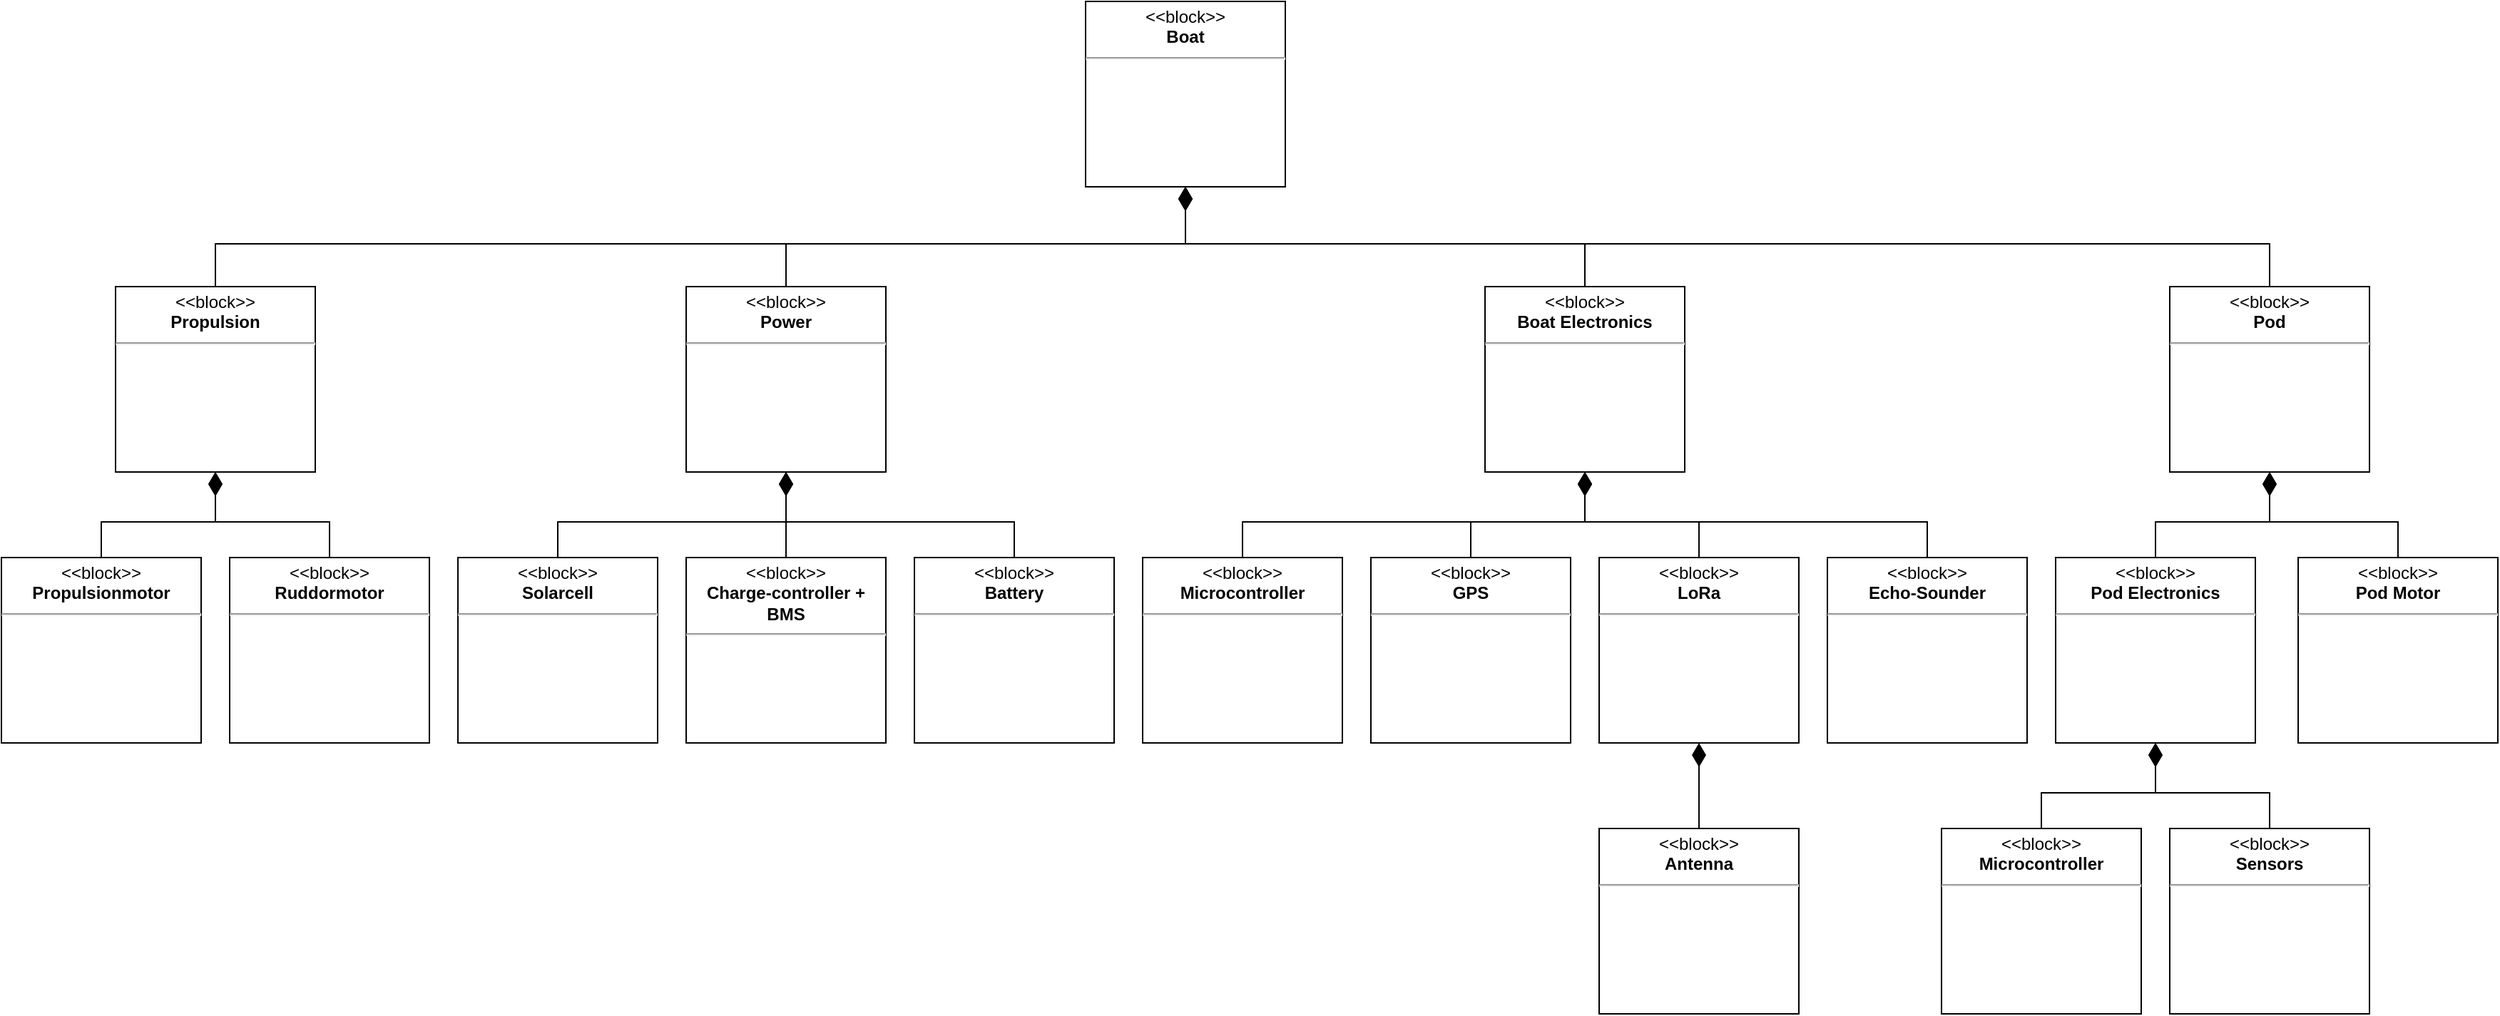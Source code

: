 <mxfile version="16.5.6" type="github" pages="2">
  <diagram id="6XSICddZ0CkOiPx_KoM9" name="Båden">
    <mxGraphModel dx="2365" dy="1238" grid="1" gridSize="10" guides="1" tooltips="1" connect="1" arrows="1" fold="1" page="1" pageScale="1" pageWidth="1169" pageHeight="827" math="0" shadow="0">
      <root>
        <mxCell id="0" />
        <mxCell id="1" parent="0" />
        <mxCell id="rIe6Sm0V3zeNr12IOCub-13" style="edgeStyle=orthogonalEdgeStyle;rounded=0;orthogonalLoop=1;jettySize=auto;html=1;exitX=0.5;exitY=1;exitDx=0;exitDy=0;entryX=0.5;entryY=0;entryDx=0;entryDy=0;endArrow=none;endFill=0;startArrow=diamondThin;startFill=1;strokeWidth=1;endSize=14;startSize=14;" edge="1" parent="1" source="rIe6Sm0V3zeNr12IOCub-11" target="rIe6Sm0V3zeNr12IOCub-12">
          <mxGeometry relative="1" as="geometry" />
        </mxCell>
        <mxCell id="EbZcceduFZi5iUKaZhmY-3" style="edgeStyle=orthogonalEdgeStyle;rounded=0;orthogonalLoop=1;jettySize=auto;html=1;exitX=0.5;exitY=1;exitDx=0;exitDy=0;startArrow=diamondThin;startFill=1;endArrow=none;endFill=0;startSize=14;endSize=14;strokeWidth=1;" edge="1" parent="1" source="rIe6Sm0V3zeNr12IOCub-11" target="EbZcceduFZi5iUKaZhmY-1">
          <mxGeometry relative="1" as="geometry" />
        </mxCell>
        <mxCell id="EbZcceduFZi5iUKaZhmY-6" style="edgeStyle=orthogonalEdgeStyle;rounded=0;orthogonalLoop=1;jettySize=auto;html=1;exitX=0.5;exitY=1;exitDx=0;exitDy=0;entryX=0.5;entryY=0;entryDx=0;entryDy=0;startArrow=diamondThin;startFill=1;endArrow=none;endFill=0;startSize=14;endSize=14;strokeWidth=1;" edge="1" parent="1" source="rIe6Sm0V3zeNr12IOCub-11" target="EbZcceduFZi5iUKaZhmY-4">
          <mxGeometry relative="1" as="geometry" />
        </mxCell>
        <mxCell id="EbZcceduFZi5iUKaZhmY-28" style="edgeStyle=orthogonalEdgeStyle;rounded=0;orthogonalLoop=1;jettySize=auto;html=1;exitX=0.5;exitY=1;exitDx=0;exitDy=0;entryX=0.5;entryY=0;entryDx=0;entryDy=0;startArrow=diamondThin;startFill=1;endArrow=none;endFill=0;startSize=14;endSize=14;strokeWidth=1;" edge="1" parent="1" source="rIe6Sm0V3zeNr12IOCub-11" target="EbZcceduFZi5iUKaZhmY-26">
          <mxGeometry relative="1" as="geometry" />
        </mxCell>
        <mxCell id="rIe6Sm0V3zeNr12IOCub-11" value="&lt;p style=&quot;margin: 0px ; margin-top: 4px ; text-align: center&quot;&gt;&amp;lt;&amp;lt;block&amp;gt;&amp;gt;&lt;br&gt;&lt;b&gt;Boat&lt;/b&gt;&lt;/p&gt;&lt;hr&gt;&lt;p style=&quot;margin: 0px ; margin-left: 8px ; text-align: center&quot;&gt;&lt;br&gt;&lt;/p&gt;" style="shape=rect;html=1;overflow=fill;whiteSpace=wrap;" vertex="1" parent="1">
          <mxGeometry x="760" y="110" width="140" height="130" as="geometry" />
        </mxCell>
        <mxCell id="rIe6Sm0V3zeNr12IOCub-22" style="edgeStyle=orthogonalEdgeStyle;rounded=0;orthogonalLoop=1;jettySize=auto;html=1;exitX=0.5;exitY=1;exitDx=0;exitDy=0;entryX=0.5;entryY=0;entryDx=0;entryDy=0;startArrow=diamondThin;startFill=1;endArrow=none;endFill=0;startSize=14;endSize=14;strokeWidth=1;" edge="1" parent="1" source="rIe6Sm0V3zeNr12IOCub-12" target="rIe6Sm0V3zeNr12IOCub-21">
          <mxGeometry relative="1" as="geometry" />
        </mxCell>
        <mxCell id="rIe6Sm0V3zeNr12IOCub-24" style="edgeStyle=orthogonalEdgeStyle;rounded=0;orthogonalLoop=1;jettySize=auto;html=1;exitX=0.5;exitY=1;exitDx=0;exitDy=0;entryX=0.5;entryY=0;entryDx=0;entryDy=0;startArrow=diamondThin;startFill=1;endArrow=none;endFill=0;startSize=14;endSize=14;strokeWidth=1;" edge="1" parent="1" source="rIe6Sm0V3zeNr12IOCub-12" target="rIe6Sm0V3zeNr12IOCub-23">
          <mxGeometry relative="1" as="geometry" />
        </mxCell>
        <mxCell id="rIe6Sm0V3zeNr12IOCub-12" value="&lt;p style=&quot;margin: 0px ; margin-top: 4px ; text-align: center&quot;&gt;&amp;lt;&amp;lt;block&amp;gt;&amp;gt;&lt;br&gt;&lt;b&gt;Propulsion&lt;/b&gt;&lt;/p&gt;&lt;hr&gt;&lt;p style=&quot;margin: 0px ; margin-left: 8px ; text-align: center&quot;&gt;&lt;br&gt;&lt;/p&gt;" style="shape=rect;html=1;overflow=fill;whiteSpace=wrap;" vertex="1" parent="1">
          <mxGeometry x="80" y="310" width="140" height="130" as="geometry" />
        </mxCell>
        <mxCell id="rIe6Sm0V3zeNr12IOCub-14" value="&lt;p style=&quot;margin: 0px ; margin-top: 4px ; text-align: center&quot;&gt;&amp;lt;&amp;lt;block&amp;gt;&amp;gt;&lt;br&gt;&lt;b&gt;Solarcell&lt;/b&gt;&lt;/p&gt;&lt;hr&gt;&lt;p style=&quot;margin: 0px ; margin-left: 8px ; text-align: center&quot;&gt;&lt;br&gt;&lt;/p&gt;" style="shape=rect;html=1;overflow=fill;whiteSpace=wrap;" vertex="1" parent="1">
          <mxGeometry x="320" y="500" width="140" height="130" as="geometry" />
        </mxCell>
        <mxCell id="rIe6Sm0V3zeNr12IOCub-16" value="&lt;p style=&quot;margin: 0px ; margin-top: 4px ; text-align: center&quot;&gt;&amp;lt;&amp;lt;block&amp;gt;&amp;gt;&lt;br&gt;&lt;b&gt;Charge-controller + BMS&lt;/b&gt;&lt;/p&gt;&lt;hr&gt;&lt;p style=&quot;margin: 0px ; margin-left: 8px ; text-align: center&quot;&gt;&lt;br&gt;&lt;/p&gt;" style="shape=rect;html=1;overflow=fill;whiteSpace=wrap;" vertex="1" parent="1">
          <mxGeometry x="480" y="500" width="140" height="130" as="geometry" />
        </mxCell>
        <mxCell id="rIe6Sm0V3zeNr12IOCub-17" value="&lt;p style=&quot;margin: 0px ; margin-top: 4px ; text-align: center&quot;&gt;&amp;lt;&amp;lt;block&amp;gt;&amp;gt;&lt;br&gt;&lt;b&gt;Battery&lt;/b&gt;&lt;/p&gt;&lt;hr&gt;&lt;p style=&quot;margin: 0px ; margin-left: 8px ; text-align: center&quot;&gt;&lt;br&gt;&lt;/p&gt;" style="shape=rect;html=1;overflow=fill;whiteSpace=wrap;" vertex="1" parent="1">
          <mxGeometry x="640" y="500" width="140" height="130" as="geometry" />
        </mxCell>
        <mxCell id="rIe6Sm0V3zeNr12IOCub-21" value="&lt;p style=&quot;margin: 0px ; margin-top: 4px ; text-align: center&quot;&gt;&amp;lt;&amp;lt;block&amp;gt;&amp;gt;&lt;br&gt;&lt;b&gt;Propulsionmotor&lt;/b&gt;&lt;/p&gt;&lt;hr&gt;&lt;p style=&quot;margin: 0px ; margin-left: 8px ; text-align: center&quot;&gt;&lt;br&gt;&lt;/p&gt;" style="shape=rect;html=1;overflow=fill;whiteSpace=wrap;" vertex="1" parent="1">
          <mxGeometry y="500" width="140" height="130" as="geometry" />
        </mxCell>
        <mxCell id="rIe6Sm0V3zeNr12IOCub-23" value="&lt;p style=&quot;margin: 0px ; margin-top: 4px ; text-align: center&quot;&gt;&amp;lt;&amp;lt;block&amp;gt;&amp;gt;&lt;br&gt;&lt;b&gt;Ruddormotor&lt;/b&gt;&lt;/p&gt;&lt;hr&gt;&lt;p style=&quot;margin: 0px ; margin-left: 8px ; text-align: center&quot;&gt;&lt;br&gt;&lt;/p&gt;" style="shape=rect;html=1;overflow=fill;whiteSpace=wrap;" vertex="1" parent="1">
          <mxGeometry x="160" y="500" width="140" height="130" as="geometry" />
        </mxCell>
        <mxCell id="EbZcceduFZi5iUKaZhmY-11" style="edgeStyle=orthogonalEdgeStyle;rounded=0;orthogonalLoop=1;jettySize=auto;html=1;exitX=0.5;exitY=1;exitDx=0;exitDy=0;entryX=0.5;entryY=0;entryDx=0;entryDy=0;startArrow=diamondThin;startFill=1;endArrow=none;endFill=0;startSize=14;endSize=14;strokeWidth=1;" edge="1" parent="1" source="EbZcceduFZi5iUKaZhmY-1" target="EbZcceduFZi5iUKaZhmY-10">
          <mxGeometry relative="1" as="geometry" />
        </mxCell>
        <mxCell id="EbZcceduFZi5iUKaZhmY-13" style="edgeStyle=orthogonalEdgeStyle;rounded=0;orthogonalLoop=1;jettySize=auto;html=1;exitX=0.5;exitY=1;exitDx=0;exitDy=0;entryX=0.5;entryY=0;entryDx=0;entryDy=0;startArrow=diamondThin;startFill=1;endArrow=none;endFill=0;startSize=14;endSize=14;strokeWidth=1;" edge="1" parent="1" source="EbZcceduFZi5iUKaZhmY-1" target="EbZcceduFZi5iUKaZhmY-12">
          <mxGeometry relative="1" as="geometry" />
        </mxCell>
        <mxCell id="EbZcceduFZi5iUKaZhmY-16" style="edgeStyle=orthogonalEdgeStyle;rounded=0;orthogonalLoop=1;jettySize=auto;html=1;exitX=0.5;exitY=1;exitDx=0;exitDy=0;entryX=0.5;entryY=0;entryDx=0;entryDy=0;startArrow=diamondThin;startFill=1;endArrow=none;endFill=0;startSize=14;endSize=14;strokeWidth=1;" edge="1" parent="1" source="EbZcceduFZi5iUKaZhmY-1" target="EbZcceduFZi5iUKaZhmY-14">
          <mxGeometry relative="1" as="geometry" />
        </mxCell>
        <mxCell id="EbZcceduFZi5iUKaZhmY-19" style="edgeStyle=orthogonalEdgeStyle;rounded=0;orthogonalLoop=1;jettySize=auto;html=1;exitX=0.5;exitY=1;exitDx=0;exitDy=0;entryX=0.5;entryY=0;entryDx=0;entryDy=0;startArrow=diamondThin;startFill=1;endArrow=none;endFill=0;startSize=14;endSize=14;strokeWidth=1;" edge="1" parent="1" source="EbZcceduFZi5iUKaZhmY-1" target="EbZcceduFZi5iUKaZhmY-17">
          <mxGeometry relative="1" as="geometry" />
        </mxCell>
        <mxCell id="EbZcceduFZi5iUKaZhmY-1" value="&lt;p style=&quot;margin: 0px ; margin-top: 4px ; text-align: center&quot;&gt;&amp;lt;&amp;lt;block&amp;gt;&amp;gt;&lt;br&gt;&lt;b&gt;Boat Electronics&lt;/b&gt;&lt;/p&gt;&lt;hr&gt;&lt;p style=&quot;margin: 0px ; margin-left: 8px ; text-align: center&quot;&gt;&lt;br&gt;&lt;/p&gt;" style="shape=rect;html=1;overflow=fill;whiteSpace=wrap;" vertex="1" parent="1">
          <mxGeometry x="1040" y="310" width="140" height="130" as="geometry" />
        </mxCell>
        <mxCell id="EbZcceduFZi5iUKaZhmY-7" style="edgeStyle=orthogonalEdgeStyle;rounded=0;orthogonalLoop=1;jettySize=auto;html=1;exitX=0.5;exitY=1;exitDx=0;exitDy=0;entryX=0.5;entryY=0;entryDx=0;entryDy=0;startArrow=diamondThin;startFill=1;endArrow=none;endFill=0;startSize=14;endSize=14;strokeWidth=1;" edge="1" parent="1" source="EbZcceduFZi5iUKaZhmY-4" target="rIe6Sm0V3zeNr12IOCub-17">
          <mxGeometry relative="1" as="geometry" />
        </mxCell>
        <mxCell id="EbZcceduFZi5iUKaZhmY-8" style="edgeStyle=orthogonalEdgeStyle;rounded=0;orthogonalLoop=1;jettySize=auto;html=1;exitX=0.5;exitY=1;exitDx=0;exitDy=0;entryX=0.5;entryY=0;entryDx=0;entryDy=0;startArrow=diamondThin;startFill=1;endArrow=none;endFill=0;startSize=14;endSize=14;strokeWidth=1;" edge="1" parent="1" source="EbZcceduFZi5iUKaZhmY-4" target="rIe6Sm0V3zeNr12IOCub-16">
          <mxGeometry relative="1" as="geometry" />
        </mxCell>
        <mxCell id="EbZcceduFZi5iUKaZhmY-9" style="edgeStyle=orthogonalEdgeStyle;rounded=0;orthogonalLoop=1;jettySize=auto;html=1;exitX=0.5;exitY=1;exitDx=0;exitDy=0;entryX=0.5;entryY=0;entryDx=0;entryDy=0;startArrow=diamondThin;startFill=1;endArrow=none;endFill=0;startSize=14;endSize=14;strokeWidth=1;" edge="1" parent="1" source="EbZcceduFZi5iUKaZhmY-4" target="rIe6Sm0V3zeNr12IOCub-14">
          <mxGeometry relative="1" as="geometry" />
        </mxCell>
        <mxCell id="EbZcceduFZi5iUKaZhmY-4" value="&lt;p style=&quot;margin: 0px ; margin-top: 4px ; text-align: center&quot;&gt;&amp;lt;&amp;lt;block&amp;gt;&amp;gt;&lt;br&gt;&lt;b&gt;Power&lt;/b&gt;&lt;/p&gt;&lt;hr&gt;&lt;p style=&quot;margin: 0px ; margin-left: 8px ; text-align: center&quot;&gt;&lt;br&gt;&lt;/p&gt;" style="shape=rect;html=1;overflow=fill;whiteSpace=wrap;" vertex="1" parent="1">
          <mxGeometry x="480" y="310" width="140" height="130" as="geometry" />
        </mxCell>
        <mxCell id="EbZcceduFZi5iUKaZhmY-10" value="&lt;p style=&quot;margin: 0px ; margin-top: 4px ; text-align: center&quot;&gt;&amp;lt;&amp;lt;block&amp;gt;&amp;gt;&lt;br&gt;&lt;b&gt;Microcontroller&lt;/b&gt;&lt;/p&gt;&lt;hr&gt;&lt;p style=&quot;margin: 0px ; margin-left: 8px ; text-align: center&quot;&gt;&lt;br&gt;&lt;/p&gt;" style="shape=rect;html=1;overflow=fill;whiteSpace=wrap;" vertex="1" parent="1">
          <mxGeometry x="800" y="500" width="140" height="130" as="geometry" />
        </mxCell>
        <mxCell id="EbZcceduFZi5iUKaZhmY-12" value="&lt;p style=&quot;margin: 0px ; margin-top: 4px ; text-align: center&quot;&gt;&amp;lt;&amp;lt;block&amp;gt;&amp;gt;&lt;br&gt;&lt;b&gt;GPS&lt;/b&gt;&lt;/p&gt;&lt;hr&gt;&lt;p style=&quot;margin: 0px ; margin-left: 8px ; text-align: center&quot;&gt;&lt;br&gt;&lt;/p&gt;" style="shape=rect;html=1;overflow=fill;whiteSpace=wrap;" vertex="1" parent="1">
          <mxGeometry x="960" y="500" width="140" height="130" as="geometry" />
        </mxCell>
        <mxCell id="BNiSXMFU5ODXxRNPR5QQ-3" style="edgeStyle=orthogonalEdgeStyle;rounded=0;orthogonalLoop=1;jettySize=auto;html=1;exitX=0.5;exitY=1;exitDx=0;exitDy=0;entryX=0.5;entryY=0;entryDx=0;entryDy=0;startArrow=diamondThin;startFill=1;endArrow=none;endFill=0;startSize=14;endSize=14;strokeWidth=1;" edge="1" parent="1" source="EbZcceduFZi5iUKaZhmY-14" target="BNiSXMFU5ODXxRNPR5QQ-1">
          <mxGeometry relative="1" as="geometry" />
        </mxCell>
        <mxCell id="EbZcceduFZi5iUKaZhmY-14" value="&lt;p style=&quot;margin: 0px ; margin-top: 4px ; text-align: center&quot;&gt;&amp;lt;&amp;lt;block&amp;gt;&amp;gt;&lt;br&gt;&lt;b&gt;LoRa&lt;/b&gt;&lt;/p&gt;&lt;hr&gt;&lt;p style=&quot;margin: 0px ; margin-left: 8px ; text-align: center&quot;&gt;&lt;br&gt;&lt;/p&gt;" style="shape=rect;html=1;overflow=fill;whiteSpace=wrap;" vertex="1" parent="1">
          <mxGeometry x="1120" y="500" width="140" height="130" as="geometry" />
        </mxCell>
        <mxCell id="EbZcceduFZi5iUKaZhmY-17" value="&lt;p style=&quot;margin: 0px ; margin-top: 4px ; text-align: center&quot;&gt;&amp;lt;&amp;lt;block&amp;gt;&amp;gt;&lt;br&gt;&lt;b&gt;Echo-Sounder&lt;/b&gt;&lt;/p&gt;&lt;hr&gt;&lt;p style=&quot;margin: 0px ; margin-left: 8px ; text-align: center&quot;&gt;&lt;br&gt;&lt;/p&gt;" style="shape=rect;html=1;overflow=fill;whiteSpace=wrap;" vertex="1" parent="1">
          <mxGeometry x="1280" y="500" width="140" height="130" as="geometry" />
        </mxCell>
        <mxCell id="EbZcceduFZi5iUKaZhmY-22" style="edgeStyle=orthogonalEdgeStyle;rounded=0;orthogonalLoop=1;jettySize=auto;html=1;exitX=0.5;exitY=1;exitDx=0;exitDy=0;entryX=0.5;entryY=0;entryDx=0;entryDy=0;startArrow=diamondThin;startFill=1;endArrow=none;endFill=0;startSize=14;endSize=14;strokeWidth=1;" edge="1" parent="1" source="EbZcceduFZi5iUKaZhmY-20" target="EbZcceduFZi5iUKaZhmY-21">
          <mxGeometry relative="1" as="geometry" />
        </mxCell>
        <mxCell id="EbZcceduFZi5iUKaZhmY-24" style="edgeStyle=orthogonalEdgeStyle;rounded=0;orthogonalLoop=1;jettySize=auto;html=1;exitX=0.5;exitY=1;exitDx=0;exitDy=0;entryX=0.5;entryY=0;entryDx=0;entryDy=0;startArrow=diamondThin;startFill=1;endArrow=none;endFill=0;startSize=14;endSize=14;strokeWidth=1;" edge="1" parent="1" source="EbZcceduFZi5iUKaZhmY-20" target="EbZcceduFZi5iUKaZhmY-23">
          <mxGeometry relative="1" as="geometry" />
        </mxCell>
        <mxCell id="EbZcceduFZi5iUKaZhmY-20" value="&lt;p style=&quot;margin: 0px ; margin-top: 4px ; text-align: center&quot;&gt;&amp;lt;&amp;lt;block&amp;gt;&amp;gt;&lt;br&gt;&lt;b&gt;Pod Electronics&lt;/b&gt;&lt;/p&gt;&lt;hr&gt;&lt;p style=&quot;margin: 0px ; margin-left: 8px ; text-align: center&quot;&gt;&lt;br&gt;&lt;/p&gt;" style="shape=rect;html=1;overflow=fill;whiteSpace=wrap;" vertex="1" parent="1">
          <mxGeometry x="1440" y="500" width="140" height="130" as="geometry" />
        </mxCell>
        <mxCell id="EbZcceduFZi5iUKaZhmY-21" value="&lt;p style=&quot;margin: 0px ; margin-top: 4px ; text-align: center&quot;&gt;&amp;lt;&amp;lt;block&amp;gt;&amp;gt;&lt;br&gt;&lt;b&gt;Microcontroller&lt;/b&gt;&lt;/p&gt;&lt;hr&gt;&lt;p style=&quot;margin: 0px ; margin-left: 8px ; text-align: center&quot;&gt;&lt;br&gt;&lt;/p&gt;" style="shape=rect;html=1;overflow=fill;whiteSpace=wrap;" vertex="1" parent="1">
          <mxGeometry x="1360" y="690" width="140" height="130" as="geometry" />
        </mxCell>
        <mxCell id="EbZcceduFZi5iUKaZhmY-23" value="&lt;p style=&quot;margin: 0px ; margin-top: 4px ; text-align: center&quot;&gt;&amp;lt;&amp;lt;block&amp;gt;&amp;gt;&lt;br&gt;&lt;b&gt;Sensors&lt;/b&gt;&lt;/p&gt;&lt;hr&gt;&lt;p style=&quot;margin: 0px ; margin-left: 8px ; text-align: center&quot;&gt;&lt;br&gt;&lt;/p&gt;" style="shape=rect;html=1;overflow=fill;whiteSpace=wrap;" vertex="1" parent="1">
          <mxGeometry x="1520" y="690" width="140" height="130" as="geometry" />
        </mxCell>
        <mxCell id="EbZcceduFZi5iUKaZhmY-29" style="edgeStyle=orthogonalEdgeStyle;rounded=0;orthogonalLoop=1;jettySize=auto;html=1;exitX=0.5;exitY=1;exitDx=0;exitDy=0;entryX=0.5;entryY=0;entryDx=0;entryDy=0;startArrow=diamondThin;startFill=1;endArrow=none;endFill=0;startSize=14;endSize=14;strokeWidth=1;" edge="1" parent="1" source="EbZcceduFZi5iUKaZhmY-26" target="EbZcceduFZi5iUKaZhmY-20">
          <mxGeometry relative="1" as="geometry" />
        </mxCell>
        <mxCell id="EbZcceduFZi5iUKaZhmY-31" style="edgeStyle=orthogonalEdgeStyle;rounded=0;orthogonalLoop=1;jettySize=auto;html=1;exitX=0.5;exitY=1;exitDx=0;exitDy=0;entryX=0.5;entryY=0;entryDx=0;entryDy=0;startArrow=diamondThin;startFill=1;endArrow=none;endFill=0;startSize=14;endSize=14;strokeWidth=1;" edge="1" parent="1" source="EbZcceduFZi5iUKaZhmY-26" target="EbZcceduFZi5iUKaZhmY-30">
          <mxGeometry relative="1" as="geometry" />
        </mxCell>
        <mxCell id="EbZcceduFZi5iUKaZhmY-26" value="&lt;p style=&quot;margin: 0px ; margin-top: 4px ; text-align: center&quot;&gt;&amp;lt;&amp;lt;block&amp;gt;&amp;gt;&lt;br&gt;&lt;b&gt;Pod&lt;/b&gt;&lt;/p&gt;&lt;hr&gt;&lt;p style=&quot;margin: 0px ; margin-left: 8px ; text-align: center&quot;&gt;&lt;br&gt;&lt;/p&gt;" style="shape=rect;html=1;overflow=fill;whiteSpace=wrap;" vertex="1" parent="1">
          <mxGeometry x="1520" y="310" width="140" height="130" as="geometry" />
        </mxCell>
        <mxCell id="EbZcceduFZi5iUKaZhmY-30" value="&lt;p style=&quot;margin: 0px ; margin-top: 4px ; text-align: center&quot;&gt;&amp;lt;&amp;lt;block&amp;gt;&amp;gt;&lt;br&gt;&lt;b&gt;Pod Motor&lt;/b&gt;&lt;/p&gt;&lt;hr&gt;&lt;p style=&quot;margin: 0px ; margin-left: 8px ; text-align: center&quot;&gt;&lt;br&gt;&lt;/p&gt;" style="shape=rect;html=1;overflow=fill;whiteSpace=wrap;" vertex="1" parent="1">
          <mxGeometry x="1610" y="500" width="140" height="130" as="geometry" />
        </mxCell>
        <mxCell id="BNiSXMFU5ODXxRNPR5QQ-1" value="&lt;p style=&quot;margin: 0px ; margin-top: 4px ; text-align: center&quot;&gt;&amp;lt;&amp;lt;block&amp;gt;&amp;gt;&lt;br&gt;&lt;b&gt;Antenna&lt;/b&gt;&lt;/p&gt;&lt;hr&gt;&lt;p style=&quot;margin: 0px ; margin-left: 8px ; text-align: center&quot;&gt;&lt;br&gt;&lt;/p&gt;" style="shape=rect;html=1;overflow=fill;whiteSpace=wrap;" vertex="1" parent="1">
          <mxGeometry x="1120" y="690" width="140" height="130" as="geometry" />
        </mxCell>
      </root>
    </mxGraphModel>
  </diagram>
  <diagram id="guMiqCeIo4ewibkK0zIK" name="Land_unit">
    <mxGraphModel dx="119" dy="495" grid="1" gridSize="10" guides="1" tooltips="1" connect="1" arrows="1" fold="1" page="1" pageScale="1" pageWidth="827" pageHeight="1169" math="0" shadow="0">
      <root>
        <mxCell id="9yvFbHmdoULvYNE5BB0U-0" />
        <mxCell id="9yvFbHmdoULvYNE5BB0U-1" parent="9yvFbHmdoULvYNE5BB0U-0" />
        <mxCell id="9yvFbHmdoULvYNE5BB0U-2" value="" style="align=right;html=1;verticalAlign=bottom;endArrow=none;startArrow=diamondThin;startSize=14;startFill=1;edgeStyle=none;rounded=0;exitX=0;exitY=0.5;exitDx=0;exitDy=0;" parent="9yvFbHmdoULvYNE5BB0U-1" source="9yvFbHmdoULvYNE5BB0U-7" target="9yvFbHmdoULvYNE5BB0U-6" edge="1">
          <mxGeometry x="1" relative="1" as="geometry">
            <mxPoint x="1400" y="290" as="sourcePoint" />
            <mxPoint x="1270" y="310" as="targetPoint" />
          </mxGeometry>
        </mxCell>
        <mxCell id="9yvFbHmdoULvYNE5BB0U-3" value="" style="resizable=0;html=1;align=right;verticalAlign=top;labelBackgroundColor=none;fontSize=10" parent="9yvFbHmdoULvYNE5BB0U-2" connectable="0" vertex="1">
          <mxGeometry x="1" relative="1" as="geometry" />
        </mxCell>
        <mxCell id="9yvFbHmdoULvYNE5BB0U-4" style="edgeStyle=orthogonalEdgeStyle;rounded=0;orthogonalLoop=1;jettySize=auto;html=1;exitX=0.5;exitY=0;exitDx=0;exitDy=0;entryX=0.5;entryY=1;entryDx=0;entryDy=0;endArrow=diamondThin;endFill=1;" parent="9yvFbHmdoULvYNE5BB0U-1" source="9yvFbHmdoULvYNE5BB0U-6" target="9yvFbHmdoULvYNE5BB0U-14" edge="1">
          <mxGeometry relative="1" as="geometry" />
        </mxCell>
        <mxCell id="9yvFbHmdoULvYNE5BB0U-5" value="" style="edgeStyle=orthogonalEdgeStyle;rounded=0;orthogonalLoop=1;jettySize=auto;html=1;endArrow=diamondThin;endFill=1;strokeWidth=1;startSize=14;endSize=14;" parent="9yvFbHmdoULvYNE5BB0U-1" source="9yvFbHmdoULvYNE5BB0U-6" target="9yvFbHmdoULvYNE5BB0U-14" edge="1">
          <mxGeometry relative="1" as="geometry" />
        </mxCell>
        <mxCell id="9yvFbHmdoULvYNE5BB0U-6" value="&lt;p style=&quot;margin: 0px ; margin-top: 4px ; text-align: center&quot;&gt;&amp;lt;&amp;lt;Block&amp;gt;&amp;gt;&lt;br&gt;&lt;b&gt;Rpi&lt;/b&gt;&lt;/p&gt;&lt;hr&gt;&lt;p style=&quot;font-size: 10px ; margin: 0px ; text-align: center&quot;&gt;&lt;br&gt;&lt;/p&gt;&lt;p style=&quot;margin: 0px ; margin-left: 8px ; text-align: center&quot;&gt;&lt;br&gt;&lt;/p&gt;" style="shape=rect;html=1;overflow=fill;whiteSpace=wrap;" parent="9yvFbHmdoULvYNE5BB0U-1" vertex="1">
          <mxGeometry x="1060" y="200" width="200" height="140" as="geometry" />
        </mxCell>
        <mxCell id="9yvFbHmdoULvYNE5BB0U-7" value="&lt;p style=&quot;margin: 0px ; margin-top: 4px ; text-align: center&quot;&gt;&amp;lt;&amp;lt;Block&amp;gt;&amp;gt;&lt;br&gt;&lt;b&gt;Lora&lt;/b&gt;&lt;/p&gt;&lt;hr&gt;&lt;p style=&quot;font-size: 10px ; margin: 0px ; text-align: center&quot;&gt;&lt;br&gt;&lt;/p&gt;&lt;p style=&quot;margin: 0px ; margin-left: 8px ; text-align: center&quot;&gt;&lt;br&gt;&lt;/p&gt;" style="shape=rect;html=1;overflow=fill;whiteSpace=wrap;" parent="9yvFbHmdoULvYNE5BB0U-1" vertex="1">
          <mxGeometry x="1400" y="200" width="200" height="140" as="geometry" />
        </mxCell>
        <mxCell id="9yvFbHmdoULvYNE5BB0U-8" value="&lt;p style=&quot;margin: 0px ; margin-top: 4px ; text-align: center&quot;&gt;&amp;lt;&amp;lt;Block&amp;gt;&amp;gt;&lt;br&gt;&lt;b&gt;Antenna&lt;/b&gt;&lt;/p&gt;&lt;hr&gt;&lt;p style=&quot;font-size: 10px ; margin: 0px ; text-align: center&quot;&gt;&lt;br&gt;&lt;/p&gt;&lt;p style=&quot;margin: 0px ; margin-left: 8px ; text-align: center&quot;&gt;&lt;br&gt;&lt;/p&gt;" style="shape=rect;html=1;overflow=fill;whiteSpace=wrap;" parent="9yvFbHmdoULvYNE5BB0U-1" vertex="1">
          <mxGeometry x="1400" y="40" width="200" height="90" as="geometry" />
        </mxCell>
        <mxCell id="9yvFbHmdoULvYNE5BB0U-9" value="" style="align=right;html=1;verticalAlign=bottom;endArrow=none;startArrow=diamondThin;startSize=14;startFill=1;edgeStyle=none;rounded=0;exitX=0.5;exitY=1;exitDx=0;exitDy=0;" parent="9yvFbHmdoULvYNE5BB0U-1" source="9yvFbHmdoULvYNE5BB0U-8" target="9yvFbHmdoULvYNE5BB0U-7" edge="1">
          <mxGeometry x="1" relative="1" as="geometry">
            <mxPoint x="1410" y="300" as="sourcePoint" />
            <mxPoint x="1270" y="300" as="targetPoint" />
          </mxGeometry>
        </mxCell>
        <mxCell id="9yvFbHmdoULvYNE5BB0U-10" value="" style="resizable=0;html=1;align=right;verticalAlign=top;labelBackgroundColor=none;fontSize=10" parent="9yvFbHmdoULvYNE5BB0U-9" connectable="0" vertex="1">
          <mxGeometry x="1" relative="1" as="geometry" />
        </mxCell>
        <mxCell id="9yvFbHmdoULvYNE5BB0U-11" value="&lt;p style=&quot;margin: 0px ; margin-top: 4px ; text-align: center&quot;&gt;&amp;lt;&amp;lt;Block&amp;gt;&amp;gt;&lt;br&gt;&lt;b&gt;Power&lt;/b&gt;&lt;/p&gt;&lt;hr&gt;&lt;p style=&quot;font-size: 10px ; margin: 0px ; text-align: center&quot;&gt;&lt;br&gt;&lt;/p&gt;&lt;p style=&quot;margin: 0px ; margin-left: 8px ; text-align: center&quot;&gt;&lt;br&gt;&lt;/p&gt;" style="shape=rect;html=1;overflow=fill;whiteSpace=wrap;" parent="9yvFbHmdoULvYNE5BB0U-1" vertex="1">
          <mxGeometry x="1060" y="414" width="200" height="90" as="geometry" />
        </mxCell>
        <mxCell id="9yvFbHmdoULvYNE5BB0U-12" value="" style="align=right;html=1;verticalAlign=bottom;endArrow=none;startArrow=diamondThin;startSize=14;startFill=1;edgeStyle=none;rounded=0;entryX=0.5;entryY=0;entryDx=0;entryDy=0;exitX=0.5;exitY=1;exitDx=0;exitDy=0;" parent="9yvFbHmdoULvYNE5BB0U-1" source="9yvFbHmdoULvYNE5BB0U-6" target="9yvFbHmdoULvYNE5BB0U-11" edge="1">
          <mxGeometry x="1" relative="1" as="geometry">
            <mxPoint x="1170" y="360" as="sourcePoint" />
            <mxPoint x="1270" y="280" as="targetPoint" />
          </mxGeometry>
        </mxCell>
        <mxCell id="9yvFbHmdoULvYNE5BB0U-13" value="" style="resizable=0;html=1;align=right;verticalAlign=top;labelBackgroundColor=none;fontSize=10" parent="9yvFbHmdoULvYNE5BB0U-12" connectable="0" vertex="1">
          <mxGeometry x="1" relative="1" as="geometry" />
        </mxCell>
        <mxCell id="9yvFbHmdoULvYNE5BB0U-14" value="&lt;p style=&quot;margin: 0px ; margin-top: 4px ; text-align: center&quot;&gt;&amp;lt;&amp;lt;Block&amp;gt;&amp;gt;&lt;br&gt;&lt;b&gt;Hotspot&lt;/b&gt;&lt;/p&gt;&lt;hr&gt;&lt;p style=&quot;font-size: 10px ; margin: 0px ; text-align: center&quot;&gt;&lt;br&gt;&lt;/p&gt;&lt;p style=&quot;margin: 0px ; margin-left: 8px ; text-align: center&quot;&gt;&lt;br&gt;&lt;/p&gt;" style="shape=rect;html=1;overflow=fill;whiteSpace=wrap;" parent="9yvFbHmdoULvYNE5BB0U-1" vertex="1">
          <mxGeometry x="1060" y="40" width="200" height="90" as="geometry" />
        </mxCell>
      </root>
    </mxGraphModel>
  </diagram>
</mxfile>
